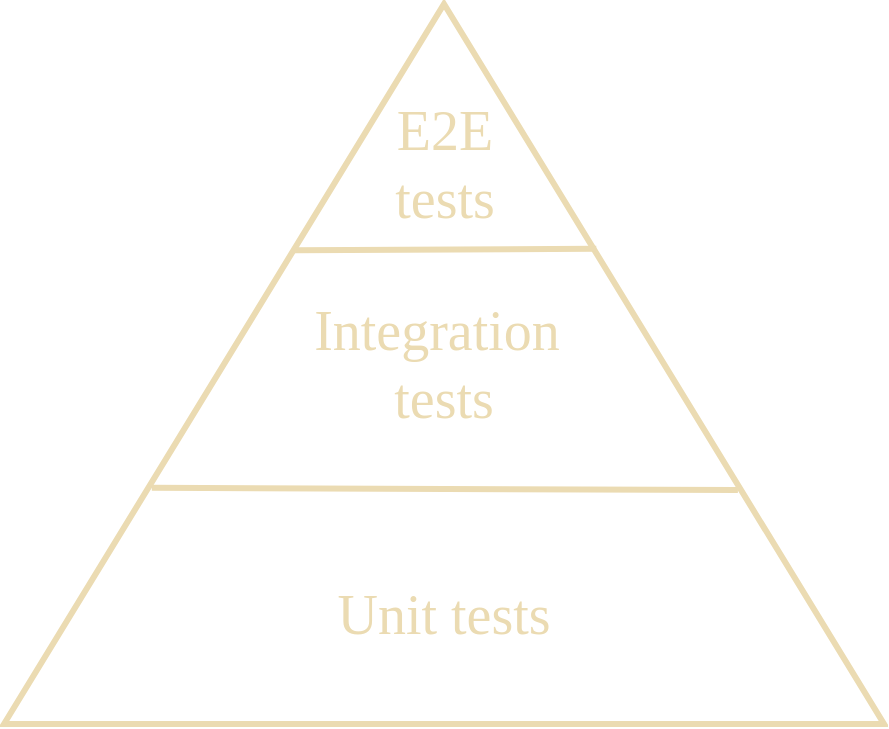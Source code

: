 <mxfile version="12.6.8" type="device"><diagram id="NCR3S_aDRDfFLv7zF2eF" name="Page-1"><mxGraphModel dx="1422" dy="833" grid="1" gridSize="10" guides="1" tooltips="1" connect="1" arrows="1" fold="1" page="1" pageScale="1" pageWidth="800" pageHeight="500" math="0" shadow="0"><root><mxCell id="0"/><mxCell id="1" parent="0"/><mxCell id="lSEUueuLdhivuzkQTe7h-1" value="" style="triangle;whiteSpace=wrap;html=1;rotation=-90;strokeColor=#EBDBB2;strokeWidth=3;fillColor=none;" parent="1" vertex="1"><mxGeometry x="80" width="360" height="440" as="geometry"/></mxCell><mxCell id="lSEUueuLdhivuzkQTe7h-2" value="" style="endArrow=none;html=1;exitX=0.325;exitY=0.834;exitDx=0;exitDy=0;exitPerimeter=0;entryX=0.328;entryY=0.168;entryDx=0;entryDy=0;entryPerimeter=0;strokeColor=#EBDBB2;strokeWidth=3;" parent="1" source="lSEUueuLdhivuzkQTe7h-1" target="lSEUueuLdhivuzkQTe7h-1" edge="1"><mxGeometry width="50" height="50" relative="1" as="geometry"><mxPoint x="40" y="510" as="sourcePoint"/><mxPoint x="90" y="460" as="targetPoint"/></mxGeometry></mxCell><mxCell id="lSEUueuLdhivuzkQTe7h-3" value="" style="endArrow=none;html=1;entryX=0.66;entryY=0.673;entryDx=0;entryDy=0;entryPerimeter=0;exitX=0.658;exitY=0.33;exitDx=0;exitDy=0;exitPerimeter=0;strokeColor=#EBDBB2;strokeWidth=3;" parent="1" source="lSEUueuLdhivuzkQTe7h-1" target="lSEUueuLdhivuzkQTe7h-1" edge="1"><mxGeometry width="50" height="50" relative="1" as="geometry"><mxPoint x="40" y="510" as="sourcePoint"/><mxPoint x="90" y="460" as="targetPoint"/></mxGeometry></mxCell><mxCell id="lSEUueuLdhivuzkQTe7h-5" value="Unit tests" style="text;fontSize=28;align=center;verticalAlign=middle;html=1;fontColor=#EBDBB2;whiteSpace=wrap;fontFamily=Work Sans;FType=g;" parent="1" vertex="1"><mxGeometry x="200" y="310" width="120" height="69" as="geometry"/></mxCell><mxCell id="lSEUueuLdhivuzkQTe7h-6" value="Integration&amp;nbsp; tests" style="text;fontSize=28;align=center;verticalAlign=middle;html=1;fontColor=#EBDBB2;whiteSpace=wrap;fontFamily=Work Sans;FType=g;" parent="1" vertex="1"><mxGeometry x="195" y="182.5" width="130" height="75" as="geometry"/></mxCell><mxCell id="lSEUueuLdhivuzkQTe7h-7" value="E2E&lt;br&gt;tests" style="text;fontSize=28;align=center;verticalAlign=middle;html=1;fontColor=#EBDBB2;whiteSpace=wrap;fontFamily=Work Sans;FType=g;" parent="1" vertex="1"><mxGeometry x="222.5" y="90" width="75" height="60" as="geometry"/></mxCell></root></mxGraphModel></diagram></mxfile>